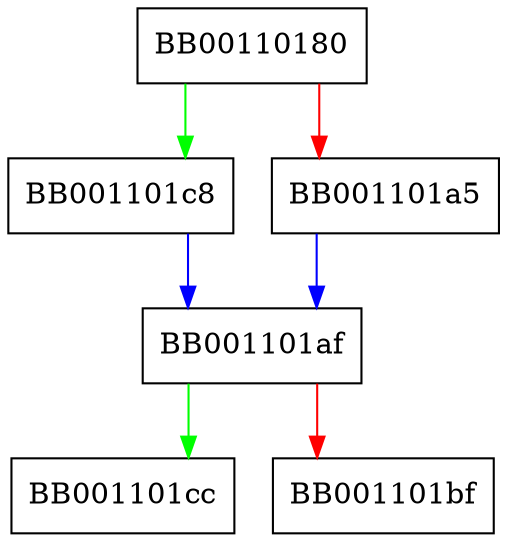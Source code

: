 digraph FUN_00110180 {
  node [shape="box"];
  graph [splines=ortho];
  BB00110180 -> BB001101c8 [color="green"];
  BB00110180 -> BB001101a5 [color="red"];
  BB001101a5 -> BB001101af [color="blue"];
  BB001101af -> BB001101cc [color="green"];
  BB001101af -> BB001101bf [color="red"];
  BB001101c8 -> BB001101af [color="blue"];
}